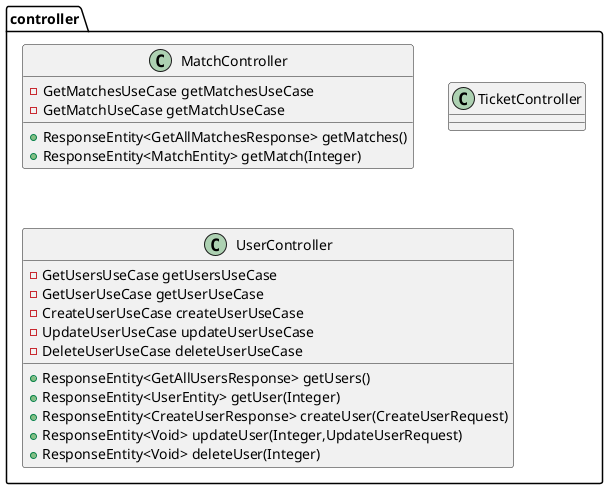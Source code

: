@startuml
class controller.MatchController {
- GetMatchesUseCase getMatchesUseCase
- GetMatchUseCase getMatchUseCase
+ ResponseEntity<GetAllMatchesResponse> getMatches()
+ ResponseEntity<MatchEntity> getMatch(Integer)
}


class controller.TicketController {
}
class controller.UserController {
- GetUsersUseCase getUsersUseCase
- GetUserUseCase getUserUseCase
- CreateUserUseCase createUserUseCase
- UpdateUserUseCase updateUserUseCase
- DeleteUserUseCase deleteUserUseCase
+ ResponseEntity<GetAllUsersResponse> getUsers()
+ ResponseEntity<UserEntity> getUser(Integer)
+ ResponseEntity<CreateUserResponse> createUser(CreateUserRequest)
+ ResponseEntity<Void> updateUser(Integer,UpdateUserRequest)
+ ResponseEntity<Void> deleteUser(Integer)
}


@enduml